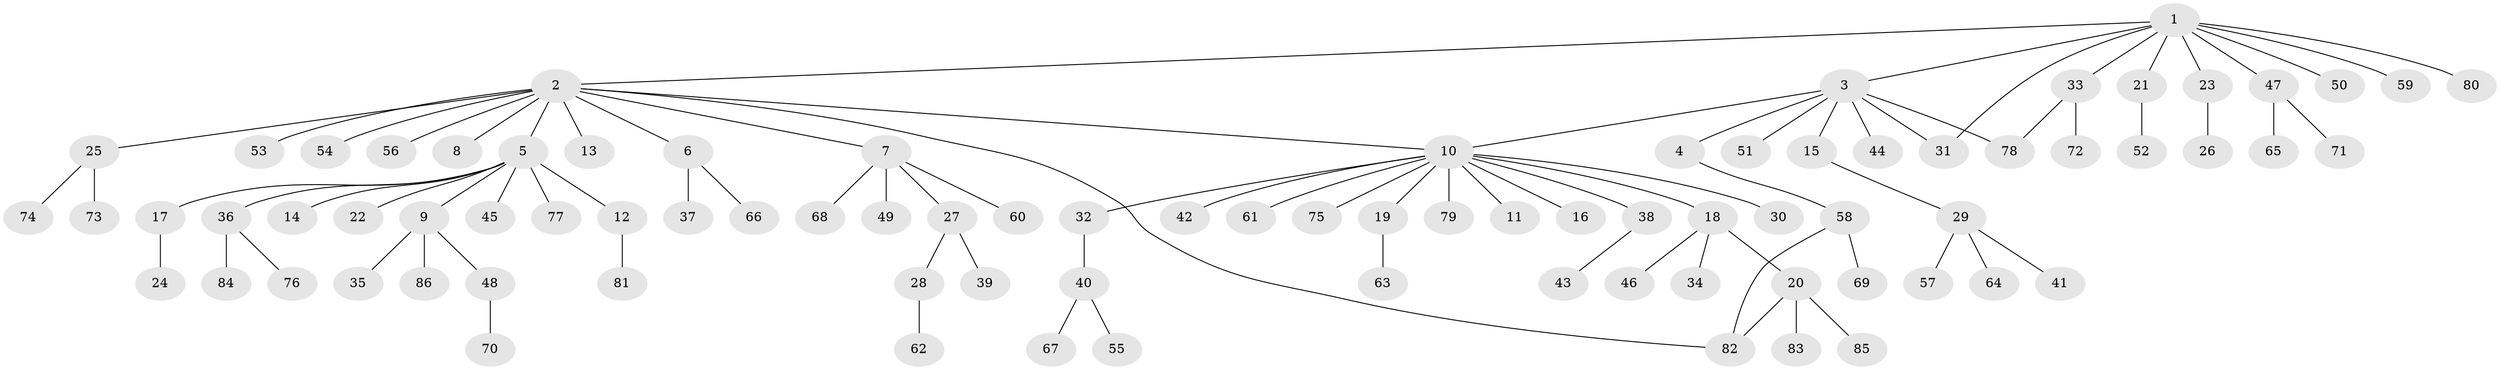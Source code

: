 // coarse degree distribution, {10: 0.015384615384615385, 13: 0.015384615384615385, 7: 0.015384615384615385, 2: 0.16923076923076924, 8: 0.015384615384615385, 4: 0.03076923076923077, 1: 0.6615384615384615, 3: 0.06153846153846154, 15: 0.015384615384615385}
// Generated by graph-tools (version 1.1) at 2025/41/03/06/25 10:41:45]
// undirected, 86 vertices, 90 edges
graph export_dot {
graph [start="1"]
  node [color=gray90,style=filled];
  1;
  2;
  3;
  4;
  5;
  6;
  7;
  8;
  9;
  10;
  11;
  12;
  13;
  14;
  15;
  16;
  17;
  18;
  19;
  20;
  21;
  22;
  23;
  24;
  25;
  26;
  27;
  28;
  29;
  30;
  31;
  32;
  33;
  34;
  35;
  36;
  37;
  38;
  39;
  40;
  41;
  42;
  43;
  44;
  45;
  46;
  47;
  48;
  49;
  50;
  51;
  52;
  53;
  54;
  55;
  56;
  57;
  58;
  59;
  60;
  61;
  62;
  63;
  64;
  65;
  66;
  67;
  68;
  69;
  70;
  71;
  72;
  73;
  74;
  75;
  76;
  77;
  78;
  79;
  80;
  81;
  82;
  83;
  84;
  85;
  86;
  1 -- 2;
  1 -- 3;
  1 -- 21;
  1 -- 23;
  1 -- 31;
  1 -- 33;
  1 -- 47;
  1 -- 50;
  1 -- 59;
  1 -- 80;
  2 -- 5;
  2 -- 6;
  2 -- 7;
  2 -- 8;
  2 -- 10;
  2 -- 13;
  2 -- 25;
  2 -- 53;
  2 -- 54;
  2 -- 56;
  2 -- 82;
  3 -- 4;
  3 -- 10;
  3 -- 15;
  3 -- 31;
  3 -- 44;
  3 -- 51;
  3 -- 78;
  4 -- 58;
  5 -- 9;
  5 -- 12;
  5 -- 14;
  5 -- 17;
  5 -- 22;
  5 -- 36;
  5 -- 45;
  5 -- 77;
  6 -- 37;
  6 -- 66;
  7 -- 27;
  7 -- 49;
  7 -- 60;
  7 -- 68;
  9 -- 35;
  9 -- 48;
  9 -- 86;
  10 -- 11;
  10 -- 16;
  10 -- 18;
  10 -- 19;
  10 -- 30;
  10 -- 32;
  10 -- 38;
  10 -- 42;
  10 -- 61;
  10 -- 75;
  10 -- 79;
  12 -- 81;
  15 -- 29;
  17 -- 24;
  18 -- 20;
  18 -- 34;
  18 -- 46;
  19 -- 63;
  20 -- 82;
  20 -- 83;
  20 -- 85;
  21 -- 52;
  23 -- 26;
  25 -- 73;
  25 -- 74;
  27 -- 28;
  27 -- 39;
  28 -- 62;
  29 -- 41;
  29 -- 57;
  29 -- 64;
  32 -- 40;
  33 -- 72;
  33 -- 78;
  36 -- 76;
  36 -- 84;
  38 -- 43;
  40 -- 55;
  40 -- 67;
  47 -- 65;
  47 -- 71;
  48 -- 70;
  58 -- 69;
  58 -- 82;
}
